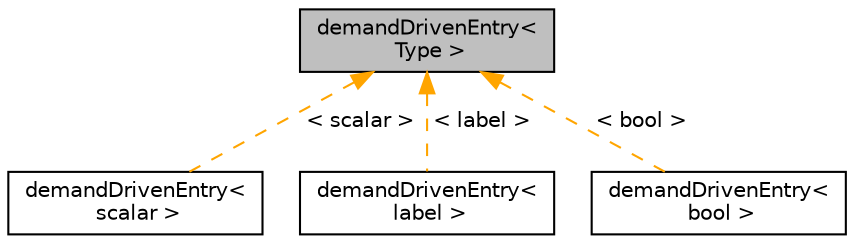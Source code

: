 digraph "demandDrivenEntry&lt; Type &gt;"
{
  bgcolor="transparent";
  edge [fontname="Helvetica",fontsize="10",labelfontname="Helvetica",labelfontsize="10"];
  node [fontname="Helvetica",fontsize="10",shape=record];
  Node1 [label="demandDrivenEntry\<\l Type \>",height=0.2,width=0.4,color="black", fillcolor="grey75", style="filled", fontcolor="black"];
  Node1 -> Node2 [dir="back",color="orange",fontsize="10",style="dashed",label=" \< scalar \>" ,fontname="Helvetica"];
  Node2 [label="demandDrivenEntry\<\l scalar \>",height=0.2,width=0.4,color="black",URL="$a00519.html"];
  Node1 -> Node3 [dir="back",color="orange",fontsize="10",style="dashed",label=" \< label \>" ,fontname="Helvetica"];
  Node3 [label="demandDrivenEntry\<\l label \>",height=0.2,width=0.4,color="black",URL="$a00519.html"];
  Node1 -> Node4 [dir="back",color="orange",fontsize="10",style="dashed",label=" \< bool \>" ,fontname="Helvetica"];
  Node4 [label="demandDrivenEntry\<\l bool \>",height=0.2,width=0.4,color="black",URL="$a00519.html"];
}
